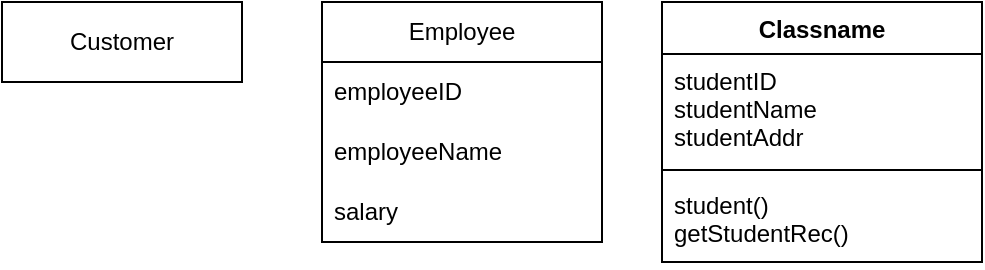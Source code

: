 <mxfile>
    <diagram id="V4_brCV4ZyWI2Ep8prZI" name="第1頁">
        <mxGraphModel dx="776" dy="360" grid="1" gridSize="10" guides="1" tooltips="1" connect="1" arrows="1" fold="1" page="1" pageScale="1" pageWidth="827" pageHeight="1169" math="0" shadow="0">
            <root>
                <mxCell id="0"/>
                <mxCell id="1" parent="0"/>
                <mxCell id="2" value="Customer" style="rounded=0;whiteSpace=wrap;html=1;" parent="1" vertex="1">
                    <mxGeometry x="50" y="200" width="120" height="40" as="geometry"/>
                </mxCell>
                <mxCell id="3" value="Employee" style="swimlane;fontStyle=0;childLayout=stackLayout;horizontal=1;startSize=30;horizontalStack=0;resizeParent=1;resizeParentMax=0;resizeLast=0;collapsible=1;marginBottom=0;whiteSpace=wrap;html=1;" parent="1" vertex="1">
                    <mxGeometry x="210" y="200" width="140" height="120" as="geometry"/>
                </mxCell>
                <mxCell id="4" value="employeeID" style="text;strokeColor=none;fillColor=none;align=left;verticalAlign=middle;spacingLeft=4;spacingRight=4;overflow=hidden;points=[[0,0.5],[1,0.5]];portConstraint=eastwest;rotatable=0;whiteSpace=wrap;html=1;" parent="3" vertex="1">
                    <mxGeometry y="30" width="140" height="30" as="geometry"/>
                </mxCell>
                <mxCell id="5" value="employeeName" style="text;strokeColor=none;fillColor=none;align=left;verticalAlign=middle;spacingLeft=4;spacingRight=4;overflow=hidden;points=[[0,0.5],[1,0.5]];portConstraint=eastwest;rotatable=0;whiteSpace=wrap;html=1;" parent="3" vertex="1">
                    <mxGeometry y="60" width="140" height="30" as="geometry"/>
                </mxCell>
                <mxCell id="6" value="salary" style="text;strokeColor=none;fillColor=none;align=left;verticalAlign=middle;spacingLeft=4;spacingRight=4;overflow=hidden;points=[[0,0.5],[1,0.5]];portConstraint=eastwest;rotatable=0;whiteSpace=wrap;html=1;" parent="3" vertex="1">
                    <mxGeometry y="90" width="140" height="30" as="geometry"/>
                </mxCell>
                <mxCell id="23" value="Classname" style="swimlane;fontStyle=1;align=center;verticalAlign=top;childLayout=stackLayout;horizontal=1;startSize=26;horizontalStack=0;resizeParent=1;resizeParentMax=0;resizeLast=0;collapsible=1;marginBottom=0;" parent="1" vertex="1">
                    <mxGeometry x="380" y="200" width="160" height="130" as="geometry"/>
                </mxCell>
                <mxCell id="24" value="studentID&#10;studentName&#10;studentAddr" style="text;strokeColor=none;fillColor=none;align=left;verticalAlign=top;spacingLeft=4;spacingRight=4;overflow=hidden;rotatable=0;points=[[0,0.5],[1,0.5]];portConstraint=eastwest;" parent="23" vertex="1">
                    <mxGeometry y="26" width="160" height="54" as="geometry"/>
                </mxCell>
                <mxCell id="25" value="" style="line;strokeWidth=1;fillColor=none;align=left;verticalAlign=middle;spacingTop=-1;spacingLeft=3;spacingRight=3;rotatable=0;labelPosition=right;points=[];portConstraint=eastwest;strokeColor=inherit;" parent="23" vertex="1">
                    <mxGeometry y="80" width="160" height="8" as="geometry"/>
                </mxCell>
                <mxCell id="26" value="student()&#10;getStudentRec()" style="text;strokeColor=none;fillColor=none;align=left;verticalAlign=top;spacingLeft=4;spacingRight=4;overflow=hidden;rotatable=0;points=[[0,0.5],[1,0.5]];portConstraint=eastwest;" parent="23" vertex="1">
                    <mxGeometry y="88" width="160" height="42" as="geometry"/>
                </mxCell>
            </root>
        </mxGraphModel>
    </diagram>
    <diagram id="TQOB3aQBzI46e7nku60P" name="第2頁">
        <mxGraphModel dx="1001" dy="360" grid="1" gridSize="10" guides="1" tooltips="1" connect="1" arrows="1" fold="1" page="1" pageScale="1" pageWidth="827" pageHeight="1169" math="0" shadow="0">
            <root>
                <mxCell id="0"/>
                <mxCell id="1" parent="0"/>
                <mxCell id="L5-6KaPLSJeZr9mei9Ol-4" style="edgeStyle=none;html=1;endArrow=none;endFill=0;" parent="1" source="L5-6KaPLSJeZr9mei9Ol-1" target="L5-6KaPLSJeZr9mei9Ol-2" edge="1">
                    <mxGeometry relative="1" as="geometry"/>
                </mxCell>
                <mxCell id="L5-6KaPLSJeZr9mei9Ol-5" value="1" style="edgeLabel;html=1;align=center;verticalAlign=top;resizable=0;points=[];" parent="L5-6KaPLSJeZr9mei9Ol-4" vertex="1" connectable="0">
                    <mxGeometry x="-0.869" relative="1" as="geometry">
                        <mxPoint as="offset"/>
                    </mxGeometry>
                </mxCell>
                <mxCell id="L5-6KaPLSJeZr9mei9Ol-6" value="1..*" style="edgeLabel;html=1;align=center;verticalAlign=top;resizable=0;points=[];" parent="L5-6KaPLSJeZr9mei9Ol-4" vertex="1" connectable="0">
                    <mxGeometry x="0.849" relative="1" as="geometry">
                        <mxPoint as="offset"/>
                    </mxGeometry>
                </mxCell>
                <mxCell id="L5-6KaPLSJeZr9mei9Ol-7" value="教導" style="edgeLabel;html=1;align=center;verticalAlign=bottom;resizable=0;points=[];" parent="L5-6KaPLSJeZr9mei9Ol-4" vertex="1" connectable="0">
                    <mxGeometry x="-0.067" y="1" relative="1" as="geometry">
                        <mxPoint as="offset"/>
                    </mxGeometry>
                </mxCell>
                <mxCell id="L5-6KaPLSJeZr9mei9Ol-1" value="老師" style="html=1;" parent="1" vertex="1">
                    <mxGeometry x="190" y="270" width="110" height="50" as="geometry"/>
                </mxCell>
                <mxCell id="L5-6KaPLSJeZr9mei9Ol-2" value="學生" style="html=1;" parent="1" vertex="1">
                    <mxGeometry x="430" y="270" width="110" height="50" as="geometry"/>
                </mxCell>
                <mxCell id="L5-6KaPLSJeZr9mei9Ol-9" value="" style="triangle;whiteSpace=wrap;html=1;fillColor=#1ba1e2;fontColor=#ffffff;strokeColor=none;" parent="1" vertex="1">
                    <mxGeometry x="390" y="280" width="10" height="10" as="geometry"/>
                </mxCell>
            </root>
        </mxGraphModel>
    </diagram>
</mxfile>